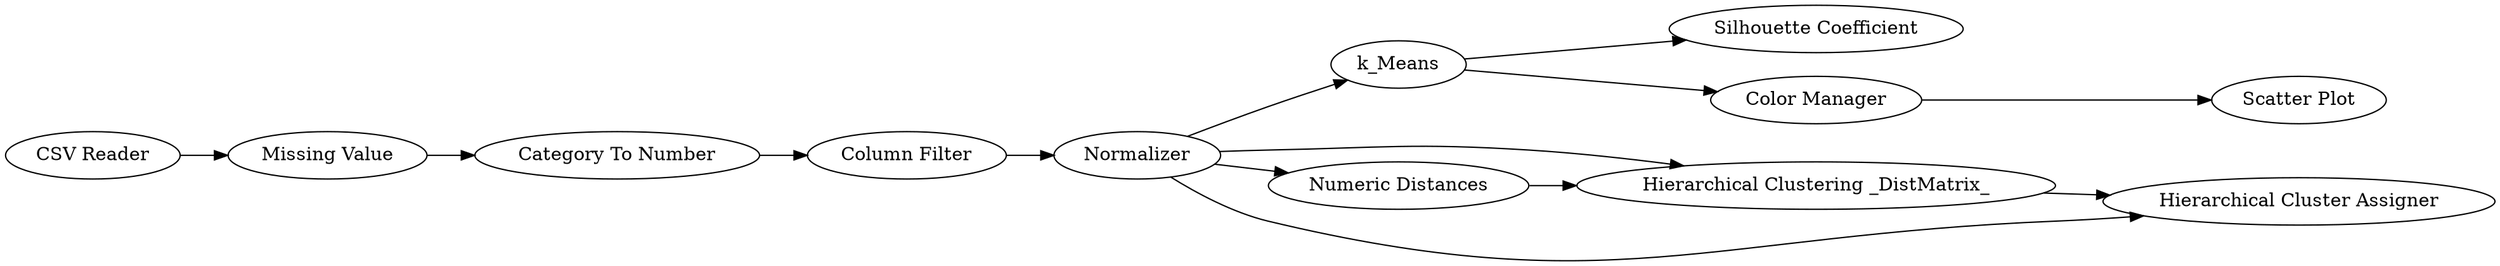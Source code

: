 digraph {
	89 -> 90
	88 -> 87
	6 -> 17
	4 -> 5
	6 -> 18
	3 -> 4
	6 -> 89
	19 -> 17
	89 -> 88
	5 -> 6
	17 -> 18
	6 -> 19
	1 -> 3
	5 [label="Column Filter"]
	1 [label="CSV Reader"]
	90 [label="Silhouette Coefficient"]
	89 [label=k_Means]
	87 [label="Scatter Plot"]
	4 [label="Category To Number"]
	18 [label="Hierarchical Cluster Assigner"]
	88 [label="Color Manager"]
	6 [label=Normalizer]
	17 [label="Hierarchical Clustering _DistMatrix_"]
	3 [label="Missing Value"]
	19 [label="Numeric Distances"]
	rankdir=LR
}
